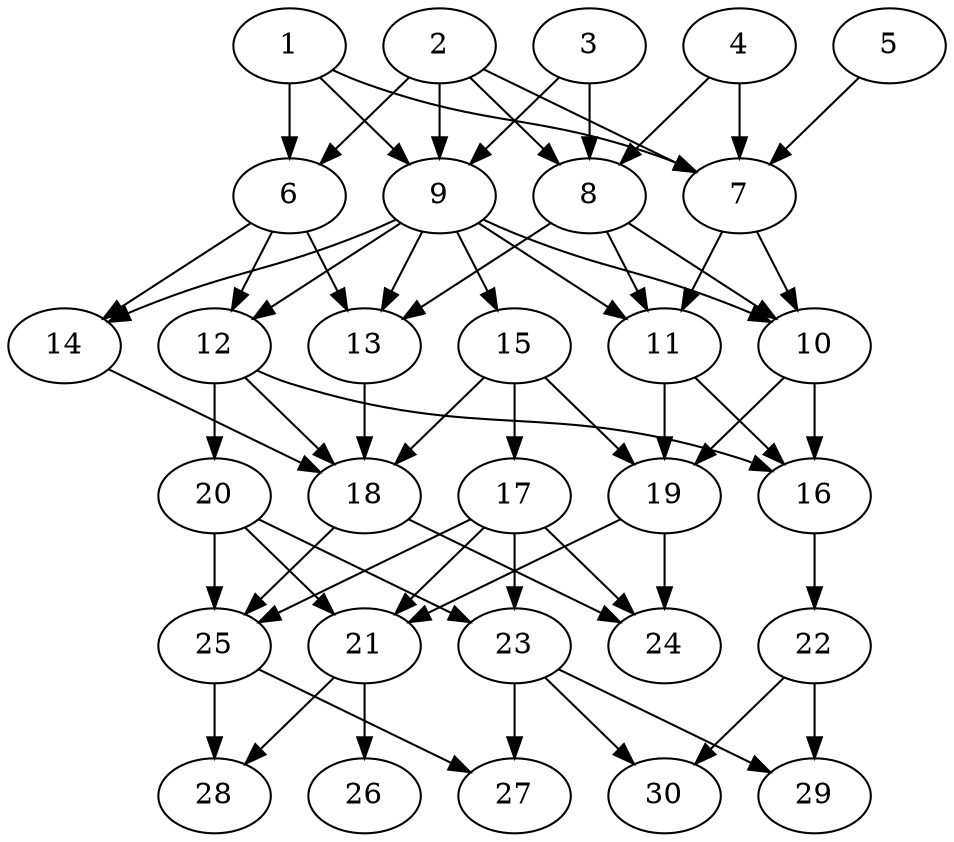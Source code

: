 // DAG automatically generated by daggen at Thu Oct  3 14:04:18 2019
// ./daggen --dot -n 30 --ccr 0.3 --fat 0.5 --regular 0.7 --density 0.7 --mindata 5242880 --maxdata 52428800 
digraph G {
  1 [size="146551467", alpha="0.17", expect_size="43965440"] 
  1 -> 6 [size ="43965440"]
  1 -> 7 [size ="43965440"]
  1 -> 9 [size ="43965440"]
  2 [size="173428053", alpha="0.18", expect_size="52028416"] 
  2 -> 6 [size ="52028416"]
  2 -> 7 [size ="52028416"]
  2 -> 8 [size ="52028416"]
  2 -> 9 [size ="52028416"]
  3 [size="28590080", alpha="0.12", expect_size="8577024"] 
  3 -> 8 [size ="8577024"]
  3 -> 9 [size ="8577024"]
  4 [size="69703680", alpha="0.14", expect_size="20911104"] 
  4 -> 7 [size ="20911104"]
  4 -> 8 [size ="20911104"]
  5 [size="36696747", alpha="0.03", expect_size="11009024"] 
  5 -> 7 [size ="11009024"]
  6 [size="106949973", alpha="0.03", expect_size="32084992"] 
  6 -> 12 [size ="32084992"]
  6 -> 13 [size ="32084992"]
  6 -> 14 [size ="32084992"]
  7 [size="30607360", alpha="0.15", expect_size="9182208"] 
  7 -> 10 [size ="9182208"]
  7 -> 11 [size ="9182208"]
  8 [size="20787200", alpha="0.04", expect_size="6236160"] 
  8 -> 10 [size ="6236160"]
  8 -> 11 [size ="6236160"]
  8 -> 13 [size ="6236160"]
  9 [size="117889707", alpha="0.12", expect_size="35366912"] 
  9 -> 10 [size ="35366912"]
  9 -> 11 [size ="35366912"]
  9 -> 12 [size ="35366912"]
  9 -> 13 [size ="35366912"]
  9 -> 14 [size ="35366912"]
  9 -> 15 [size ="35366912"]
  10 [size="112104107", alpha="0.08", expect_size="33631232"] 
  10 -> 16 [size ="33631232"]
  10 -> 19 [size ="33631232"]
  11 [size="91562667", alpha="0.13", expect_size="27468800"] 
  11 -> 16 [size ="27468800"]
  11 -> 19 [size ="27468800"]
  12 [size="64351573", alpha="0.14", expect_size="19305472"] 
  12 -> 16 [size ="19305472"]
  12 -> 18 [size ="19305472"]
  12 -> 20 [size ="19305472"]
  13 [size="51862187", alpha="0.12", expect_size="15558656"] 
  13 -> 18 [size ="15558656"]
  14 [size="142755840", alpha="0.18", expect_size="42826752"] 
  14 -> 18 [size ="42826752"]
  15 [size="94153387", alpha="0.10", expect_size="28246016"] 
  15 -> 17 [size ="28246016"]
  15 -> 18 [size ="28246016"]
  15 -> 19 [size ="28246016"]
  16 [size="114237440", alpha="0.03", expect_size="34271232"] 
  16 -> 22 [size ="34271232"]
  17 [size="140847787", alpha="0.07", expect_size="42254336"] 
  17 -> 21 [size ="42254336"]
  17 -> 23 [size ="42254336"]
  17 -> 24 [size ="42254336"]
  17 -> 25 [size ="42254336"]
  18 [size="98802347", alpha="0.00", expect_size="29640704"] 
  18 -> 24 [size ="29640704"]
  18 -> 25 [size ="29640704"]
  19 [size="129908053", alpha="0.08", expect_size="38972416"] 
  19 -> 21 [size ="38972416"]
  19 -> 24 [size ="38972416"]
  20 [size="70365867", alpha="0.11", expect_size="21109760"] 
  20 -> 21 [size ="21109760"]
  20 -> 23 [size ="21109760"]
  20 -> 25 [size ="21109760"]
  21 [size="135888213", alpha="0.11", expect_size="40766464"] 
  21 -> 26 [size ="40766464"]
  21 -> 28 [size ="40766464"]
  22 [size="79783253", alpha="0.10", expect_size="23934976"] 
  22 -> 29 [size ="23934976"]
  22 -> 30 [size ="23934976"]
  23 [size="30317227", alpha="0.11", expect_size="9095168"] 
  23 -> 27 [size ="9095168"]
  23 -> 29 [size ="9095168"]
  23 -> 30 [size ="9095168"]
  24 [size="124474027", alpha="0.19", expect_size="37342208"] 
  25 [size="112558080", alpha="0.08", expect_size="33767424"] 
  25 -> 27 [size ="33767424"]
  25 -> 28 [size ="33767424"]
  26 [size="33102507", alpha="0.10", expect_size="9930752"] 
  27 [size="60061013", alpha="0.13", expect_size="18018304"] 
  28 [size="116278613", alpha="0.16", expect_size="34883584"] 
  29 [size="118691840", alpha="0.12", expect_size="35607552"] 
  30 [size="27248640", alpha="0.00", expect_size="8174592"] 
}
